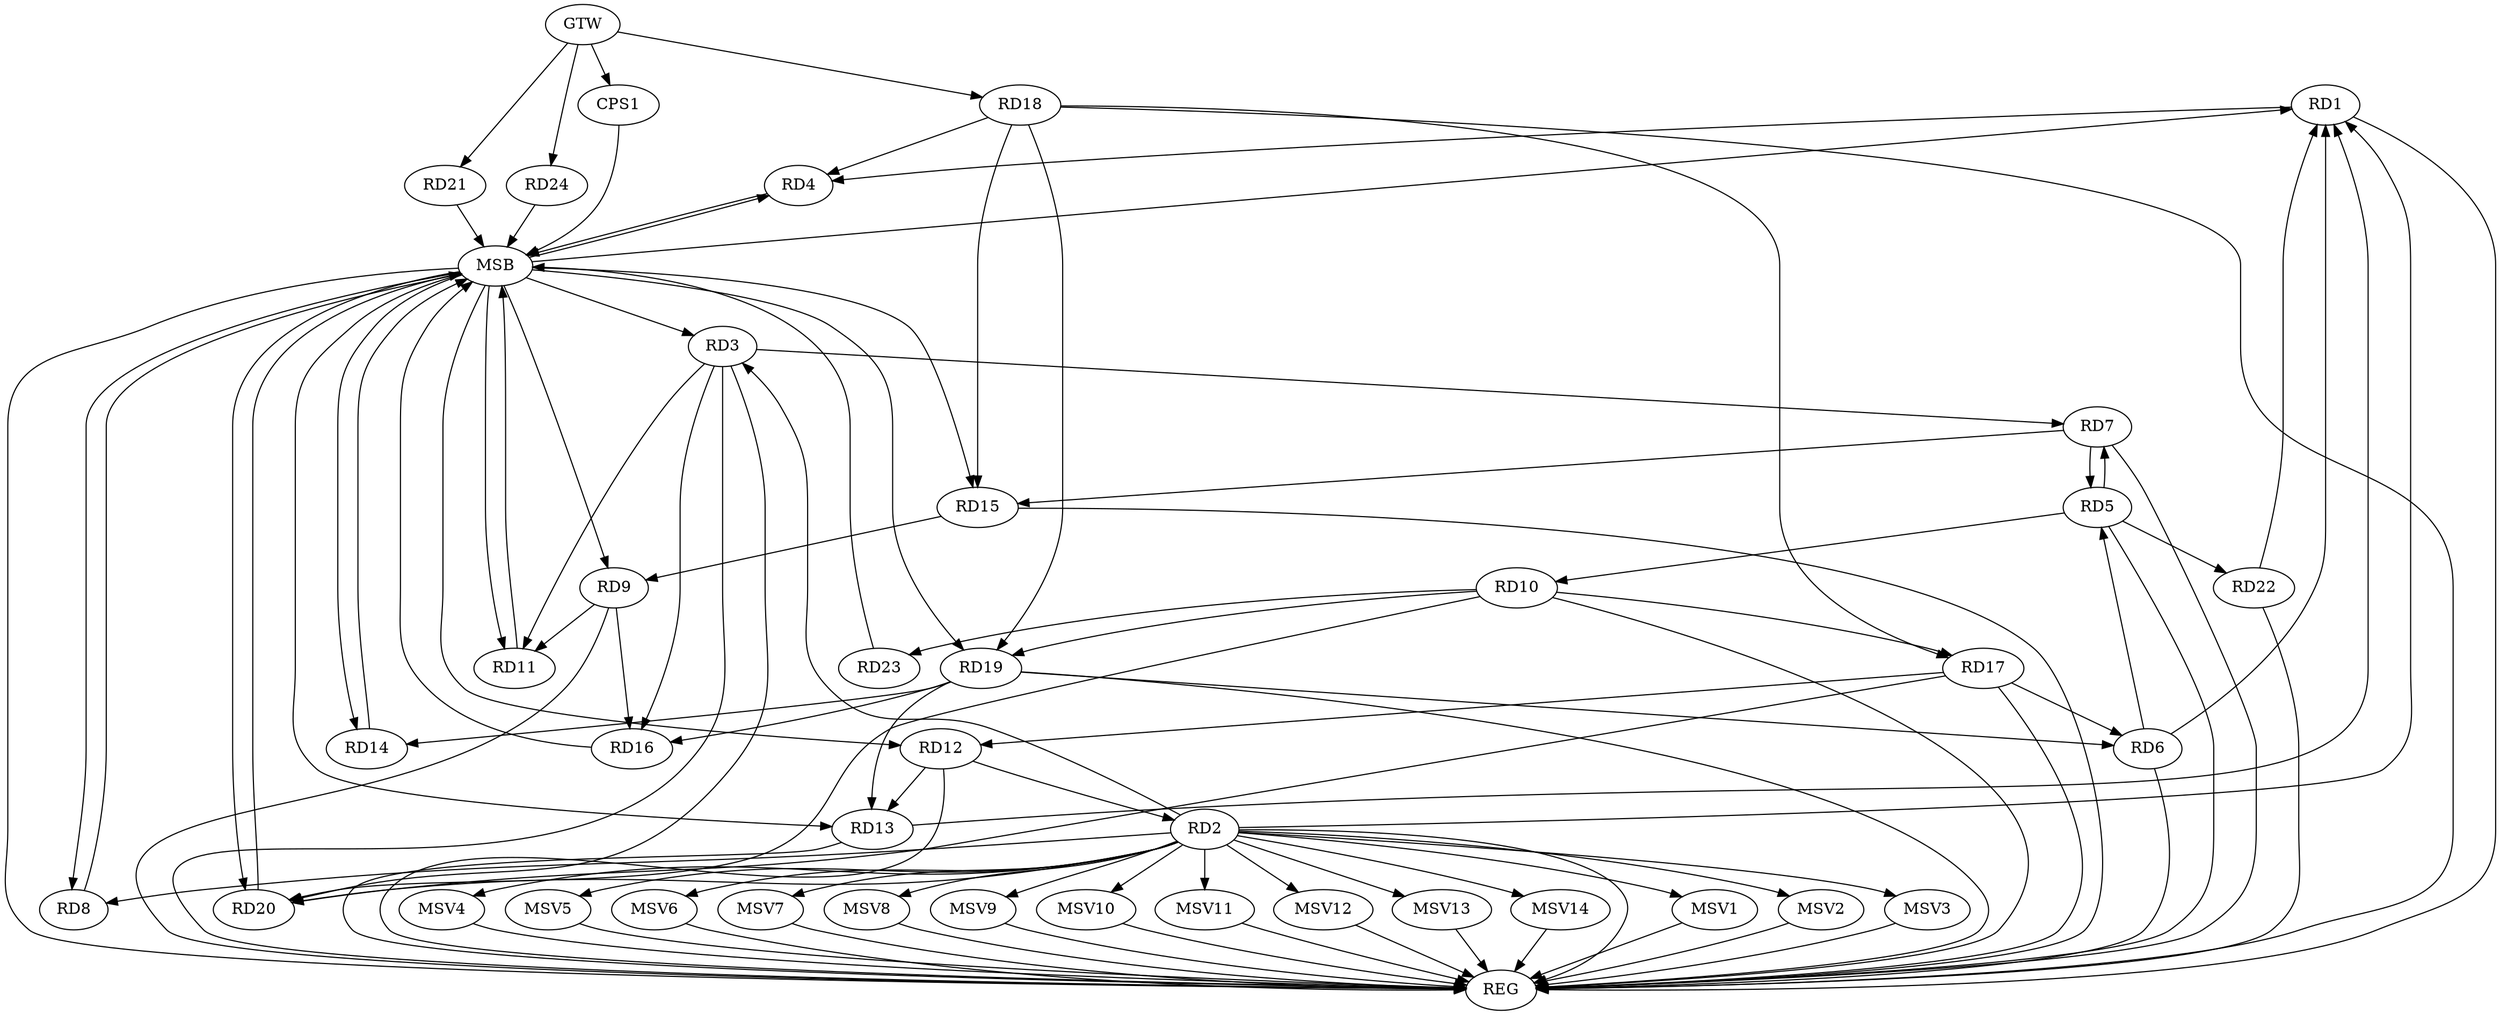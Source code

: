 strict digraph G {
  RD1 [ label="RD1" ];
  RD2 [ label="RD2" ];
  RD3 [ label="RD3" ];
  RD4 [ label="RD4" ];
  RD5 [ label="RD5" ];
  RD6 [ label="RD6" ];
  RD7 [ label="RD7" ];
  RD8 [ label="RD8" ];
  RD9 [ label="RD9" ];
  RD10 [ label="RD10" ];
  RD11 [ label="RD11" ];
  RD12 [ label="RD12" ];
  RD13 [ label="RD13" ];
  RD14 [ label="RD14" ];
  RD15 [ label="RD15" ];
  RD16 [ label="RD16" ];
  RD17 [ label="RD17" ];
  RD18 [ label="RD18" ];
  RD19 [ label="RD19" ];
  RD20 [ label="RD20" ];
  RD21 [ label="RD21" ];
  RD22 [ label="RD22" ];
  RD23 [ label="RD23" ];
  RD24 [ label="RD24" ];
  CPS1 [ label="CPS1" ];
  GTW [ label="GTW" ];
  REG [ label="REG" ];
  MSB [ label="MSB" ];
  MSV1 [ label="MSV1" ];
  MSV2 [ label="MSV2" ];
  MSV3 [ label="MSV3" ];
  MSV4 [ label="MSV4" ];
  MSV5 [ label="MSV5" ];
  MSV6 [ label="MSV6" ];
  MSV7 [ label="MSV7" ];
  MSV8 [ label="MSV8" ];
  MSV9 [ label="MSV9" ];
  MSV10 [ label="MSV10" ];
  MSV11 [ label="MSV11" ];
  MSV12 [ label="MSV12" ];
  MSV13 [ label="MSV13" ];
  MSV14 [ label="MSV14" ];
  RD2 -> RD1;
  RD1 -> RD4;
  RD6 -> RD1;
  RD13 -> RD1;
  RD22 -> RD1;
  RD2 -> RD3;
  RD2 -> RD8;
  RD12 -> RD2;
  RD2 -> RD20;
  RD3 -> RD7;
  RD3 -> RD11;
  RD3 -> RD16;
  RD3 -> RD20;
  RD18 -> RD4;
  RD6 -> RD5;
  RD5 -> RD7;
  RD7 -> RD5;
  RD5 -> RD10;
  RD5 -> RD22;
  RD17 -> RD6;
  RD19 -> RD6;
  RD7 -> RD15;
  RD9 -> RD11;
  RD15 -> RD9;
  RD9 -> RD16;
  RD10 -> RD17;
  RD10 -> RD19;
  RD10 -> RD20;
  RD10 -> RD23;
  RD12 -> RD13;
  RD17 -> RD12;
  RD19 -> RD13;
  RD19 -> RD14;
  RD18 -> RD15;
  RD19 -> RD16;
  RD18 -> RD17;
  RD17 -> RD20;
  RD18 -> RD19;
  GTW -> RD18;
  GTW -> RD21;
  GTW -> RD24;
  GTW -> CPS1;
  RD1 -> REG;
  RD2 -> REG;
  RD3 -> REG;
  RD5 -> REG;
  RD6 -> REG;
  RD7 -> REG;
  RD9 -> REG;
  RD10 -> REG;
  RD12 -> REG;
  RD13 -> REG;
  RD15 -> REG;
  RD17 -> REG;
  RD18 -> REG;
  RD19 -> REG;
  RD22 -> REG;
  RD4 -> MSB;
  MSB -> RD12;
  MSB -> RD20;
  MSB -> REG;
  RD8 -> MSB;
  MSB -> RD4;
  RD11 -> MSB;
  RD14 -> MSB;
  RD16 -> MSB;
  MSB -> RD11;
  MSB -> RD13;
  RD20 -> MSB;
  RD21 -> MSB;
  MSB -> RD8;
  RD23 -> MSB;
  MSB -> RD19;
  RD24 -> MSB;
  MSB -> RD1;
  MSB -> RD3;
  MSB -> RD9;
  CPS1 -> MSB;
  MSB -> RD14;
  MSB -> RD15;
  RD2 -> MSV1;
  MSV1 -> REG;
  RD2 -> MSV2;
  MSV2 -> REG;
  RD2 -> MSV3;
  RD2 -> MSV4;
  MSV3 -> REG;
  MSV4 -> REG;
  RD2 -> MSV5;
  MSV5 -> REG;
  RD2 -> MSV6;
  MSV6 -> REG;
  RD2 -> MSV7;
  MSV7 -> REG;
  RD2 -> MSV8;
  RD2 -> MSV9;
  MSV8 -> REG;
  MSV9 -> REG;
  RD2 -> MSV10;
  RD2 -> MSV11;
  MSV10 -> REG;
  MSV11 -> REG;
  RD2 -> MSV12;
  MSV12 -> REG;
  RD2 -> MSV13;
  RD2 -> MSV14;
  MSV13 -> REG;
  MSV14 -> REG;
}
